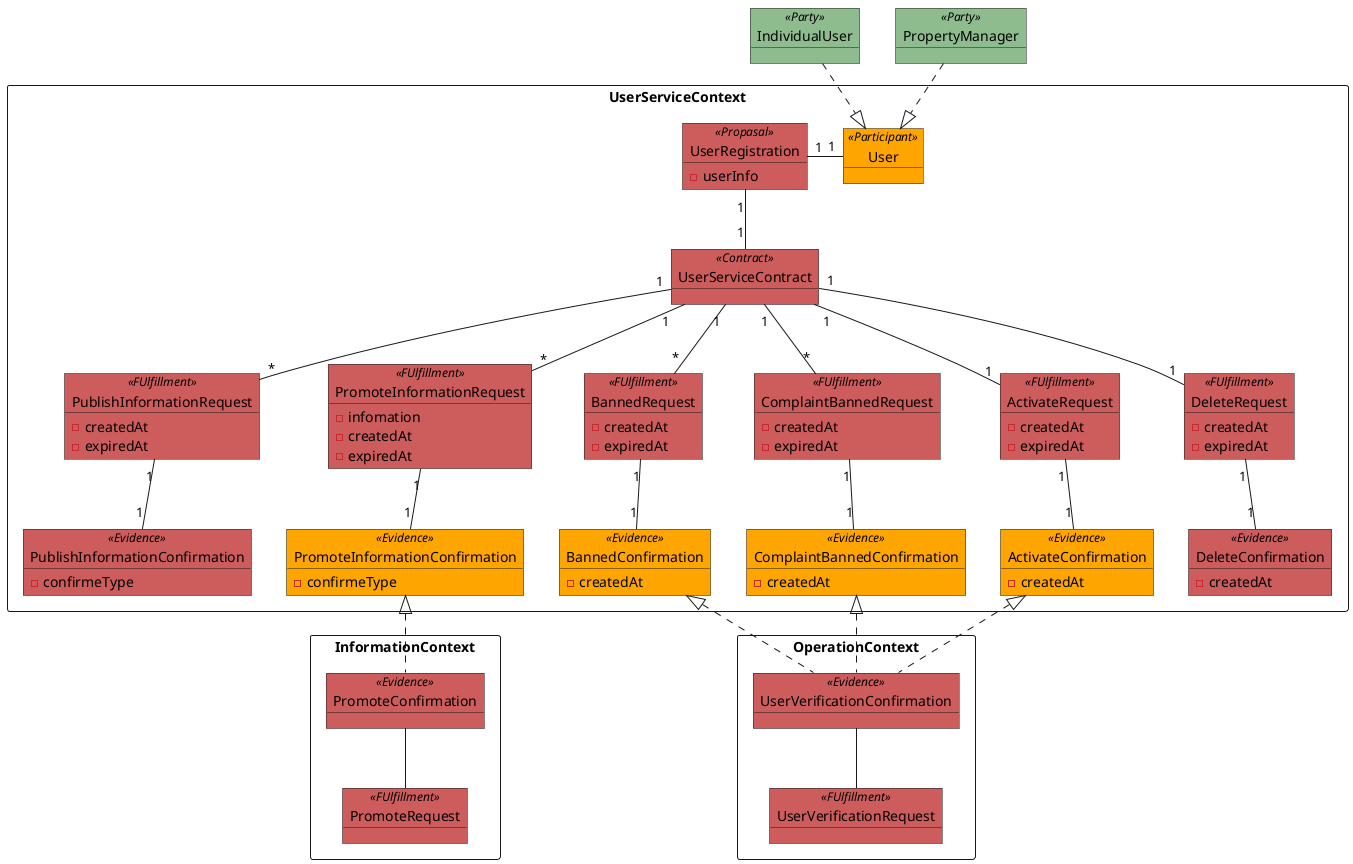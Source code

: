 @startuml user_service
package UserServiceContext <<Rectangle>>{
  object User <<Participant>> #Orange
  object UserServiceContract <<Contract>> #IndianRed

  object UserRegistration <<Propasal>> #IndianRed {
    - userInfo
  }

  object PublishInformationRequest <<FUlfillment>> #IndianRed {
    - createdAt
    - expiredAt
  }

  object PublishInformationConfirmation <<Evidence>> #IndianRed {
    - confirmeType
  }

  object PromoteInformationRequest <<FUlfillment>> #IndianRed {
    - infomation
    - createdAt
    - expiredAt
  }

  object PromoteInformationConfirmation <<Evidence>> #Orange {
    - confirmeType
  }

  object BannedRequest <<FUlfillment>> #IndianRed {
    - createdAt
    - expiredAt
  }

  object BannedConfirmation <<Evidence>> #Orange {
    - createdAt
  }

  object ComplaintBannedRequest <<FUlfillment>> #IndianRed {
    - createdAt
    - expiredAt
  }

  object ComplaintBannedConfirmation <<Evidence>> #Orange {
    - createdAt
  }

  object ActivateRequest <<FUlfillment>> #IndianRed {
    - createdAt
    - expiredAt
  }

  object ActivateConfirmation <<Evidence>> #Orange {
    - createdAt
  }

  object DeleteRequest <<FUlfillment>> #IndianRed {
    - createdAt
    - expiredAt
  }

  object DeleteConfirmation <<Evidence>> #IndianRed {
    - createdAt
  }

  User "1" -left- "1" UserRegistration
  UserRegistration "1" -- "1" UserServiceContract
  UserServiceContract "1" -- "*" PublishInformationRequest
  PublishInformationRequest "1" -- "1" PublishInformationConfirmation
  UserServiceContract "1" -- "*" PromoteInformationRequest
  PromoteInformationRequest "1" -- "1" PromoteInformationConfirmation
  UserServiceContract "1" -- "1" DeleteRequest
  DeleteRequest "1" -- "1" DeleteConfirmation
  UserServiceContract "1" -- "*" BannedRequest
  BannedRequest "1" -- "1" BannedConfirmation
  UserServiceContract "1" -- "1" ActivateRequest
  ActivateRequest "1" -- "1" ActivateConfirmation
  UserServiceContract "1" -- "*" ComplaintBannedRequest
  ComplaintBannedRequest "1" -- "1" ComplaintBannedConfirmation
}

package InformationContext <<Rectangle>> {
  object PromoteRequest <<FUlfillment>> #IndianRed
  object PromoteConfirmation <<Evidence>> #IndianRed

  PromoteConfirmation -- PromoteRequest
}

package OperationContext <<Rectangle>> {
  object UserVerificationRequest <<FUlfillment>> #IndianRed
  object UserVerificationConfirmation <<Evidence>> #IndianRed
  UserVerificationConfirmation --  UserVerificationRequest
}

object IndividualUser <<Party>> #DarkSeaGreen
object PropertyManager <<Party>> #DarkSeaGreen


IndividualUser ..^ User
PropertyManager ..^ User
PromoteInformationConfirmation ^.. PromoteConfirmation
ActivateConfirmation ^.. UserVerificationConfirmation
BannedConfirmation ^.. UserVerificationConfirmation
ComplaintBannedConfirmation ^.. UserVerificationConfirmation
@enduml

@startuml Publish_infomation
package PubulishInformationContext <<Rectangle>> {
  object PublishInfomationContract <<Contract>> #IndianRed
  object Publisher <<Participant>> #Orange
  object whistleblower <<Participant>> #Orange

  object Infomation <<Propasal>> #IndianRed {
    - type
    - location
    - description
    - images
    .. rent only ..
    - propertyInformation
  }

  object NotificationRequest <<FUlfillment>> #IndianRed {
    - type
    - message
    - createdAt
    - expiredAt
  }

  object NotificationConfirmation <<Evidence>> #IndianRed {
    - createdAt
  }

  object HiddenInformationRequest <<FUlfillment>> #IndianRed {
    - type
    - description
    - createdAt
    - expiredAt
  }

  object HiddenInformationConfirmation <<Evidence>> #Orange {
    - createdAt
  }

  object PublishInformationRequest <<FUlfillment>> #IndianRed {
    - createdAt
    - expiredAt
  }

  object PublishInformationConfirmation <<Evidence>> #IndianRed {
    - createdAt
  }

  Publisher "1" -left- "*"  Infomation
  whistleblower "0..1" -- "1"  HiddenInformationRequest
  Infomation "1" -- "1" PublishInfomationContract
  PublishInfomationContract "1" -- "*" HiddenInformationRequest
  HiddenInformationRequest "1" -- "1" HiddenInformationConfirmation
  HiddenInformationRequest -left[hidden]- PublishInformationRequest
  PublishInfomationContract "1" -- "*" PublishInformationRequest
  PublishInformationRequest "1" -- "1" PublishInformationConfirmation
  PublishInfomationContract "1" -- "*" NotificationRequest
  NotificationRequest "1" -- "1" NotificationConfirmation
}
package OperationContext <<Rectangle>> {
  object AuditInformationRequest <<FUlfillment>> #IndianRed
  object AuditInformationConfirmation <<Evidence>> #IndianRed
  AuditInformationConfirmation -- AuditInformationRequest
}

object IndividualAppUser <<Party>> #DarkSeaGreen
object PropertyManagerAppUser <<Party>> #DarkSeaGreen

IndividualAppUser .left.^ Publisher
PropertyManagerAppUser .left.^ Publisher
IndividualAppUser .left.^ whistleblower
PropertyManagerAppUser .left.^ whistleblower
HiddenInformationConfirmation ^.. AuditInformationConfirmation
@enduml

@startuml promote_information
package PromoteInformationContext <<Rectangle>> {
  object PromotionBuyer <<Participant>> #Orange
  object PromoteInformationContract <<Contract>> #IndianRed

  object Promotion <<Propasal>> #IndianRed {
    - infomation
  }

  object DeductRequest <<FUlfillment>> #IndianRed {
    - clickStatistics
    - createdAt
    - expiredAt
  }

  object DeductConfirmation <<Evidence>> #Orange {
    - price
    - createdAt
  }

  object DepositRequest <<FUlfillment>> #IndianRed {
    - amount
    - createdAt
    - expiredAt
  }

  object DepositConfirmation <<Evidence>> #Orange {
    - amount
    - createdAt
  }

  object RefundRequest <<FUlfillment>> #IndianRed {
    - amount
    - createdAt
    - expiredAt
  }

  object RefundConfirmation <<Evidence>> #Orange {
    - amount
    - createdAt
  }

  object PublishPromotionRequest <<FUlfillment>> #IndianRed {
    - createdAt
    - expiredAt
  }

  object PublishPromotionConfirmation <<Evidence>> #IndianRed {
    - createdAt
  }

  object SuspendPromotionRequest <<FUlfillment>> #IndianRed {
    - type
    - createdAt
    - expiredAt
  }

  object SuspendPromotionConfirmation <<Evidence>> #Orange {
    - createdAt
  }

  object InvoiceRequest <<FUlfillment>> #IndianRed {
    - address
    - amount
    - createdAt
    - expiredAt
  }

  object Invoicefirmation <<Evidence>> #Orange {
    - createdAt
  }

  PromoteInformationContract "1" -- "*" DepositRequest
  RefundRequest "1" -- "1" DepositConfirmation
  PromoteInformationContract "1" -- "*" RefundRequest
  DepositRequest "1" -- "1" RefundConfirmation
  PromoteInformationContract "1" -- "*" PublishPromotionRequest
  PublishPromotionRequest "1" -- "1" PublishPromotionConfirmation
  PromoteInformationContract "1" -- "*" SuspendPromotionRequest
  SuspendPromotionRequest "1" -- "1" SuspendPromotionConfirmation
  PromoteInformationContract "1" -- "*" DeductRequest
  DeductRequest "1" -- "1" DeductConfirmation
  PublishPromotionRequest -right[hidden]- SuspendPromotionRequest
  SuspendPromotionRequest -right[hidden]- InvoiceRequest
  PromoteInformationContract "1" -- "*" InvoiceRequest
  InvoiceRequest "1" -- "1" Invoicefirmation
  Promotion -- PromoteInformationContract
  PromotionBuyer -right- Promotion
}

package FinanceContext <<Rectangle>> {
  object PaymentRequest <<FUlfillment>> #IndianRed
  object PaymentConfirmation <<Evidence>> #IndianRed
  object InsufficientSuspendPromotionRequest <<FUlfillment>> #IndianRed
  object InsufficientSuspendPromotionConfirmation <<Evidence>> #IndianRed

  PaymentConfirmation -- PaymentRequest
  InsufficientSuspendPromotionConfirmation -- InsufficientSuspendPromotionRequest
}

package PostContext <<Rectangle>> {
  object PostRequest <<FUlfillment>> #IndianRed
  object PostConfirmation <<Evidence>> #IndianRed

  PostConfirmation -- PostRequest
}

object PropertyManagerAppUser <<Party>> #DarkSeaGreen
object ConsumptionCalculator #Orange
object ADX #Orange

PropertyManagerAppUser ..^ PromotionBuyer
DeductConfirmation ^.. PaymentConfirmation
DepositConfirmation ^.. PaymentConfirmation
RefundConfirmation ^.. PaymentConfirmation
SuspendPromotionConfirmation ^.. InsufficientSuspendPromotionConfirmation
InvoiceRequest -right- ConsumptionCalculator
DeductConfirmation -- ADX
Invoicefirmation ^.. PostConfirmation
@enduml promote_information
